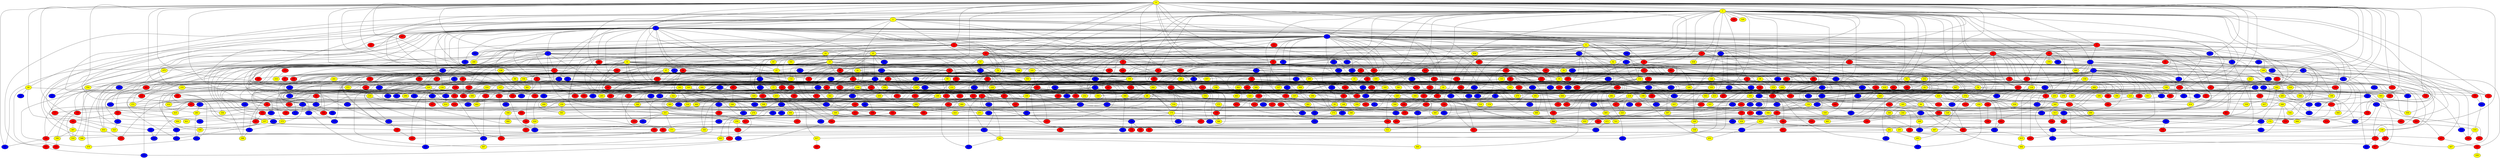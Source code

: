 graph {
0 [style = filled fillcolor = yellow];
1 [style = filled fillcolor = yellow];
2 [style = filled fillcolor = yellow];
3 [style = filled fillcolor = blue];
4 [style = filled fillcolor = blue];
5 [style = filled fillcolor = red];
6 [style = filled fillcolor = yellow];
7 [style = filled fillcolor = blue];
8 [style = filled fillcolor = red];
9 [style = filled fillcolor = blue];
10 [style = filled fillcolor = yellow];
11 [style = filled fillcolor = red];
12 [style = filled fillcolor = red];
13 [style = filled fillcolor = blue];
14 [style = filled fillcolor = yellow];
15 [style = filled fillcolor = yellow];
16 [style = filled fillcolor = yellow];
17 [style = filled fillcolor = red];
18 [style = filled fillcolor = red];
19 [style = filled fillcolor = yellow];
20 [style = filled fillcolor = blue];
21 [style = filled fillcolor = red];
22 [style = filled fillcolor = red];
23 [style = filled fillcolor = yellow];
24 [style = filled fillcolor = red];
25 [style = filled fillcolor = yellow];
26 [style = filled fillcolor = yellow];
27 [style = filled fillcolor = yellow];
28 [style = filled fillcolor = red];
29 [style = filled fillcolor = red];
30 [style = filled fillcolor = red];
31 [style = filled fillcolor = yellow];
32 [style = filled fillcolor = yellow];
33 [style = filled fillcolor = yellow];
34 [style = filled fillcolor = red];
35 [style = filled fillcolor = red];
36 [style = filled fillcolor = red];
37 [style = filled fillcolor = yellow];
38 [style = filled fillcolor = yellow];
39 [style = filled fillcolor = red];
40 [style = filled fillcolor = blue];
41 [style = filled fillcolor = blue];
42 [style = filled fillcolor = yellow];
43 [style = filled fillcolor = blue];
44 [style = filled fillcolor = red];
45 [style = filled fillcolor = yellow];
46 [style = filled fillcolor = blue];
47 [style = filled fillcolor = blue];
48 [style = filled fillcolor = blue];
49 [style = filled fillcolor = red];
50 [style = filled fillcolor = blue];
51 [style = filled fillcolor = blue];
52 [style = filled fillcolor = blue];
53 [style = filled fillcolor = blue];
54 [style = filled fillcolor = red];
55 [style = filled fillcolor = blue];
56 [style = filled fillcolor = red];
57 [style = filled fillcolor = red];
58 [style = filled fillcolor = blue];
59 [style = filled fillcolor = blue];
60 [style = filled fillcolor = yellow];
61 [style = filled fillcolor = blue];
62 [style = filled fillcolor = yellow];
63 [style = filled fillcolor = red];
64 [style = filled fillcolor = red];
65 [style = filled fillcolor = red];
66 [style = filled fillcolor = red];
67 [style = filled fillcolor = red];
68 [style = filled fillcolor = yellow];
69 [style = filled fillcolor = yellow];
70 [style = filled fillcolor = red];
71 [style = filled fillcolor = red];
72 [style = filled fillcolor = blue];
73 [style = filled fillcolor = blue];
74 [style = filled fillcolor = blue];
75 [style = filled fillcolor = yellow];
76 [style = filled fillcolor = yellow];
77 [style = filled fillcolor = yellow];
78 [style = filled fillcolor = yellow];
79 [style = filled fillcolor = blue];
80 [style = filled fillcolor = blue];
81 [style = filled fillcolor = red];
82 [style = filled fillcolor = blue];
83 [style = filled fillcolor = red];
84 [style = filled fillcolor = yellow];
85 [style = filled fillcolor = yellow];
86 [style = filled fillcolor = blue];
87 [style = filled fillcolor = red];
88 [style = filled fillcolor = blue];
89 [style = filled fillcolor = blue];
90 [style = filled fillcolor = blue];
91 [style = filled fillcolor = red];
92 [style = filled fillcolor = red];
93 [style = filled fillcolor = red];
94 [style = filled fillcolor = red];
95 [style = filled fillcolor = blue];
96 [style = filled fillcolor = blue];
97 [style = filled fillcolor = red];
98 [style = filled fillcolor = yellow];
99 [style = filled fillcolor = red];
100 [style = filled fillcolor = blue];
101 [style = filled fillcolor = blue];
102 [style = filled fillcolor = red];
103 [style = filled fillcolor = yellow];
104 [style = filled fillcolor = yellow];
105 [style = filled fillcolor = blue];
106 [style = filled fillcolor = yellow];
107 [style = filled fillcolor = blue];
108 [style = filled fillcolor = blue];
109 [style = filled fillcolor = yellow];
110 [style = filled fillcolor = blue];
111 [style = filled fillcolor = blue];
112 [style = filled fillcolor = red];
113 [style = filled fillcolor = blue];
114 [style = filled fillcolor = blue];
115 [style = filled fillcolor = red];
116 [style = filled fillcolor = yellow];
117 [style = filled fillcolor = red];
118 [style = filled fillcolor = red];
119 [style = filled fillcolor = yellow];
120 [style = filled fillcolor = red];
121 [style = filled fillcolor = yellow];
122 [style = filled fillcolor = blue];
123 [style = filled fillcolor = blue];
124 [style = filled fillcolor = blue];
125 [style = filled fillcolor = red];
126 [style = filled fillcolor = yellow];
127 [style = filled fillcolor = yellow];
128 [style = filled fillcolor = yellow];
129 [style = filled fillcolor = blue];
130 [style = filled fillcolor = blue];
131 [style = filled fillcolor = yellow];
132 [style = filled fillcolor = red];
133 [style = filled fillcolor = red];
134 [style = filled fillcolor = yellow];
135 [style = filled fillcolor = red];
136 [style = filled fillcolor = red];
137 [style = filled fillcolor = yellow];
138 [style = filled fillcolor = blue];
139 [style = filled fillcolor = red];
140 [style = filled fillcolor = red];
141 [style = filled fillcolor = blue];
142 [style = filled fillcolor = red];
143 [style = filled fillcolor = yellow];
144 [style = filled fillcolor = yellow];
145 [style = filled fillcolor = red];
146 [style = filled fillcolor = red];
147 [style = filled fillcolor = red];
148 [style = filled fillcolor = yellow];
149 [style = filled fillcolor = red];
150 [style = filled fillcolor = yellow];
151 [style = filled fillcolor = yellow];
152 [style = filled fillcolor = yellow];
153 [style = filled fillcolor = yellow];
154 [style = filled fillcolor = blue];
155 [style = filled fillcolor = red];
156 [style = filled fillcolor = red];
157 [style = filled fillcolor = red];
158 [style = filled fillcolor = yellow];
159 [style = filled fillcolor = red];
160 [style = filled fillcolor = red];
161 [style = filled fillcolor = blue];
162 [style = filled fillcolor = blue];
163 [style = filled fillcolor = yellow];
164 [style = filled fillcolor = red];
165 [style = filled fillcolor = yellow];
166 [style = filled fillcolor = yellow];
167 [style = filled fillcolor = red];
168 [style = filled fillcolor = red];
169 [style = filled fillcolor = blue];
170 [style = filled fillcolor = blue];
171 [style = filled fillcolor = yellow];
172 [style = filled fillcolor = yellow];
173 [style = filled fillcolor = blue];
174 [style = filled fillcolor = red];
175 [style = filled fillcolor = yellow];
176 [style = filled fillcolor = red];
177 [style = filled fillcolor = blue];
178 [style = filled fillcolor = red];
179 [style = filled fillcolor = red];
180 [style = filled fillcolor = yellow];
181 [style = filled fillcolor = red];
182 [style = filled fillcolor = blue];
183 [style = filled fillcolor = yellow];
184 [style = filled fillcolor = blue];
185 [style = filled fillcolor = yellow];
186 [style = filled fillcolor = red];
187 [style = filled fillcolor = red];
188 [style = filled fillcolor = blue];
189 [style = filled fillcolor = yellow];
190 [style = filled fillcolor = yellow];
191 [style = filled fillcolor = blue];
192 [style = filled fillcolor = red];
193 [style = filled fillcolor = red];
194 [style = filled fillcolor = blue];
195 [style = filled fillcolor = yellow];
196 [style = filled fillcolor = red];
197 [style = filled fillcolor = blue];
198 [style = filled fillcolor = blue];
199 [style = filled fillcolor = yellow];
200 [style = filled fillcolor = red];
201 [style = filled fillcolor = blue];
202 [style = filled fillcolor = red];
203 [style = filled fillcolor = blue];
204 [style = filled fillcolor = red];
205 [style = filled fillcolor = blue];
206 [style = filled fillcolor = yellow];
207 [style = filled fillcolor = red];
208 [style = filled fillcolor = red];
209 [style = filled fillcolor = red];
210 [style = filled fillcolor = yellow];
211 [style = filled fillcolor = blue];
212 [style = filled fillcolor = red];
213 [style = filled fillcolor = red];
214 [style = filled fillcolor = yellow];
215 [style = filled fillcolor = red];
216 [style = filled fillcolor = yellow];
217 [style = filled fillcolor = red];
218 [style = filled fillcolor = blue];
219 [style = filled fillcolor = blue];
220 [style = filled fillcolor = yellow];
221 [style = filled fillcolor = yellow];
222 [style = filled fillcolor = blue];
223 [style = filled fillcolor = yellow];
224 [style = filled fillcolor = yellow];
225 [style = filled fillcolor = blue];
226 [style = filled fillcolor = red];
227 [style = filled fillcolor = red];
228 [style = filled fillcolor = yellow];
229 [style = filled fillcolor = red];
230 [style = filled fillcolor = red];
231 [style = filled fillcolor = yellow];
232 [style = filled fillcolor = yellow];
233 [style = filled fillcolor = blue];
234 [style = filled fillcolor = red];
235 [style = filled fillcolor = red];
236 [style = filled fillcolor = blue];
237 [style = filled fillcolor = blue];
238 [style = filled fillcolor = yellow];
239 [style = filled fillcolor = red];
240 [style = filled fillcolor = red];
241 [style = filled fillcolor = yellow];
242 [style = filled fillcolor = yellow];
243 [style = filled fillcolor = red];
244 [style = filled fillcolor = yellow];
245 [style = filled fillcolor = red];
246 [style = filled fillcolor = red];
247 [style = filled fillcolor = red];
248 [style = filled fillcolor = red];
249 [style = filled fillcolor = yellow];
250 [style = filled fillcolor = yellow];
251 [style = filled fillcolor = yellow];
252 [style = filled fillcolor = yellow];
253 [style = filled fillcolor = red];
254 [style = filled fillcolor = red];
255 [style = filled fillcolor = red];
256 [style = filled fillcolor = yellow];
257 [style = filled fillcolor = yellow];
258 [style = filled fillcolor = red];
259 [style = filled fillcolor = yellow];
260 [style = filled fillcolor = blue];
261 [style = filled fillcolor = blue];
262 [style = filled fillcolor = yellow];
263 [style = filled fillcolor = red];
264 [style = filled fillcolor = red];
265 [style = filled fillcolor = yellow];
266 [style = filled fillcolor = yellow];
267 [style = filled fillcolor = blue];
268 [style = filled fillcolor = yellow];
269 [style = filled fillcolor = yellow];
270 [style = filled fillcolor = blue];
271 [style = filled fillcolor = red];
272 [style = filled fillcolor = red];
273 [style = filled fillcolor = yellow];
274 [style = filled fillcolor = yellow];
275 [style = filled fillcolor = red];
276 [style = filled fillcolor = red];
277 [style = filled fillcolor = red];
278 [style = filled fillcolor = yellow];
279 [style = filled fillcolor = red];
280 [style = filled fillcolor = yellow];
281 [style = filled fillcolor = red];
282 [style = filled fillcolor = red];
283 [style = filled fillcolor = yellow];
284 [style = filled fillcolor = blue];
285 [style = filled fillcolor = yellow];
286 [style = filled fillcolor = blue];
287 [style = filled fillcolor = blue];
288 [style = filled fillcolor = blue];
289 [style = filled fillcolor = blue];
290 [style = filled fillcolor = yellow];
291 [style = filled fillcolor = blue];
292 [style = filled fillcolor = red];
293 [style = filled fillcolor = yellow];
294 [style = filled fillcolor = yellow];
295 [style = filled fillcolor = red];
296 [style = filled fillcolor = blue];
297 [style = filled fillcolor = red];
298 [style = filled fillcolor = blue];
299 [style = filled fillcolor = red];
300 [style = filled fillcolor = yellow];
301 [style = filled fillcolor = blue];
302 [style = filled fillcolor = yellow];
303 [style = filled fillcolor = red];
304 [style = filled fillcolor = red];
305 [style = filled fillcolor = red];
306 [style = filled fillcolor = red];
307 [style = filled fillcolor = yellow];
308 [style = filled fillcolor = red];
309 [style = filled fillcolor = yellow];
310 [style = filled fillcolor = yellow];
311 [style = filled fillcolor = red];
312 [style = filled fillcolor = yellow];
313 [style = filled fillcolor = yellow];
314 [style = filled fillcolor = red];
315 [style = filled fillcolor = red];
316 [style = filled fillcolor = blue];
317 [style = filled fillcolor = red];
318 [style = filled fillcolor = yellow];
319 [style = filled fillcolor = yellow];
320 [style = filled fillcolor = red];
321 [style = filled fillcolor = red];
322 [style = filled fillcolor = yellow];
323 [style = filled fillcolor = red];
324 [style = filled fillcolor = blue];
325 [style = filled fillcolor = yellow];
326 [style = filled fillcolor = red];
327 [style = filled fillcolor = red];
328 [style = filled fillcolor = blue];
329 [style = filled fillcolor = yellow];
330 [style = filled fillcolor = blue];
331 [style = filled fillcolor = red];
332 [style = filled fillcolor = blue];
333 [style = filled fillcolor = blue];
334 [style = filled fillcolor = yellow];
335 [style = filled fillcolor = yellow];
336 [style = filled fillcolor = yellow];
337 [style = filled fillcolor = yellow];
338 [style = filled fillcolor = yellow];
339 [style = filled fillcolor = red];
340 [style = filled fillcolor = blue];
341 [style = filled fillcolor = red];
342 [style = filled fillcolor = yellow];
343 [style = filled fillcolor = red];
344 [style = filled fillcolor = yellow];
345 [style = filled fillcolor = yellow];
346 [style = filled fillcolor = red];
347 [style = filled fillcolor = red];
348 [style = filled fillcolor = red];
349 [style = filled fillcolor = yellow];
350 [style = filled fillcolor = yellow];
351 [style = filled fillcolor = blue];
352 [style = filled fillcolor = red];
353 [style = filled fillcolor = red];
354 [style = filled fillcolor = yellow];
355 [style = filled fillcolor = red];
356 [style = filled fillcolor = yellow];
357 [style = filled fillcolor = red];
358 [style = filled fillcolor = yellow];
359 [style = filled fillcolor = yellow];
360 [style = filled fillcolor = red];
361 [style = filled fillcolor = yellow];
362 [style = filled fillcolor = red];
363 [style = filled fillcolor = red];
364 [style = filled fillcolor = yellow];
365 [style = filled fillcolor = red];
366 [style = filled fillcolor = red];
367 [style = filled fillcolor = blue];
368 [style = filled fillcolor = yellow];
369 [style = filled fillcolor = red];
370 [style = filled fillcolor = blue];
371 [style = filled fillcolor = red];
372 [style = filled fillcolor = yellow];
373 [style = filled fillcolor = blue];
374 [style = filled fillcolor = yellow];
375 [style = filled fillcolor = yellow];
376 [style = filled fillcolor = yellow];
377 [style = filled fillcolor = red];
378 [style = filled fillcolor = blue];
379 [style = filled fillcolor = blue];
380 [style = filled fillcolor = yellow];
381 [style = filled fillcolor = blue];
382 [style = filled fillcolor = yellow];
383 [style = filled fillcolor = blue];
384 [style = filled fillcolor = blue];
385 [style = filled fillcolor = blue];
386 [style = filled fillcolor = red];
387 [style = filled fillcolor = red];
388 [style = filled fillcolor = red];
389 [style = filled fillcolor = red];
390 [style = filled fillcolor = blue];
391 [style = filled fillcolor = yellow];
392 [style = filled fillcolor = blue];
393 [style = filled fillcolor = red];
394 [style = filled fillcolor = yellow];
395 [style = filled fillcolor = yellow];
396 [style = filled fillcolor = red];
397 [style = filled fillcolor = yellow];
398 [style = filled fillcolor = red];
399 [style = filled fillcolor = yellow];
400 [style = filled fillcolor = yellow];
401 [style = filled fillcolor = blue];
402 [style = filled fillcolor = blue];
403 [style = filled fillcolor = blue];
404 [style = filled fillcolor = yellow];
405 [style = filled fillcolor = blue];
406 [style = filled fillcolor = blue];
407 [style = filled fillcolor = red];
408 [style = filled fillcolor = yellow];
409 [style = filled fillcolor = yellow];
410 [style = filled fillcolor = yellow];
411 [style = filled fillcolor = red];
412 [style = filled fillcolor = red];
413 [style = filled fillcolor = yellow];
414 [style = filled fillcolor = yellow];
415 [style = filled fillcolor = red];
416 [style = filled fillcolor = yellow];
417 [style = filled fillcolor = red];
418 [style = filled fillcolor = yellow];
419 [style = filled fillcolor = blue];
420 [style = filled fillcolor = yellow];
421 [style = filled fillcolor = blue];
422 [style = filled fillcolor = blue];
423 [style = filled fillcolor = blue];
424 [style = filled fillcolor = blue];
425 [style = filled fillcolor = red];
426 [style = filled fillcolor = yellow];
427 [style = filled fillcolor = yellow];
428 [style = filled fillcolor = red];
429 [style = filled fillcolor = yellow];
430 [style = filled fillcolor = blue];
431 [style = filled fillcolor = red];
432 [style = filled fillcolor = red];
433 [style = filled fillcolor = yellow];
434 [style = filled fillcolor = red];
435 [style = filled fillcolor = blue];
436 [style = filled fillcolor = yellow];
437 [style = filled fillcolor = blue];
438 [style = filled fillcolor = red];
439 [style = filled fillcolor = blue];
440 [style = filled fillcolor = red];
441 [style = filled fillcolor = blue];
442 [style = filled fillcolor = red];
443 [style = filled fillcolor = blue];
444 [style = filled fillcolor = red];
445 [style = filled fillcolor = blue];
446 [style = filled fillcolor = yellow];
447 [style = filled fillcolor = red];
448 [style = filled fillcolor = blue];
449 [style = filled fillcolor = blue];
450 [style = filled fillcolor = yellow];
451 [style = filled fillcolor = yellow];
452 [style = filled fillcolor = blue];
453 [style = filled fillcolor = yellow];
454 [style = filled fillcolor = blue];
455 [style = filled fillcolor = yellow];
456 [style = filled fillcolor = yellow];
457 [style = filled fillcolor = yellow];
458 [style = filled fillcolor = blue];
459 [style = filled fillcolor = yellow];
460 [style = filled fillcolor = blue];
461 [style = filled fillcolor = red];
462 [style = filled fillcolor = red];
463 [style = filled fillcolor = red];
464 [style = filled fillcolor = red];
465 [style = filled fillcolor = yellow];
466 [style = filled fillcolor = yellow];
467 [style = filled fillcolor = yellow];
468 [style = filled fillcolor = blue];
469 [style = filled fillcolor = red];
470 [style = filled fillcolor = yellow];
471 [style = filled fillcolor = yellow];
472 [style = filled fillcolor = blue];
473 [style = filled fillcolor = yellow];
474 [style = filled fillcolor = blue];
475 [style = filled fillcolor = yellow];
476 [style = filled fillcolor = blue];
477 [style = filled fillcolor = red];
478 [style = filled fillcolor = blue];
479 [style = filled fillcolor = blue];
480 [style = filled fillcolor = yellow];
481 [style = filled fillcolor = yellow];
482 [style = filled fillcolor = red];
483 [style = filled fillcolor = yellow];
484 [style = filled fillcolor = yellow];
485 [style = filled fillcolor = yellow];
486 [style = filled fillcolor = red];
487 [style = filled fillcolor = yellow];
488 [style = filled fillcolor = yellow];
489 [style = filled fillcolor = blue];
490 [style = filled fillcolor = red];
491 [style = filled fillcolor = yellow];
492 [style = filled fillcolor = blue];
493 [style = filled fillcolor = blue];
494 [style = filled fillcolor = blue];
495 [style = filled fillcolor = blue];
496 [style = filled fillcolor = yellow];
497 [style = filled fillcolor = yellow];
498 [style = filled fillcolor = red];
499 [style = filled fillcolor = blue];
500 [style = filled fillcolor = red];
501 [style = filled fillcolor = red];
502 [style = filled fillcolor = blue];
503 [style = filled fillcolor = yellow];
504 [style = filled fillcolor = yellow];
505 [style = filled fillcolor = blue];
506 [style = filled fillcolor = yellow];
507 [style = filled fillcolor = red];
508 [style = filled fillcolor = yellow];
509 [style = filled fillcolor = yellow];
510 [style = filled fillcolor = yellow];
511 [style = filled fillcolor = yellow];
512 [style = filled fillcolor = blue];
513 [style = filled fillcolor = red];
514 [style = filled fillcolor = red];
515 [style = filled fillcolor = red];
516 [style = filled fillcolor = yellow];
517 [style = filled fillcolor = blue];
518 [style = filled fillcolor = yellow];
519 [style = filled fillcolor = red];
520 [style = filled fillcolor = red];
521 [style = filled fillcolor = yellow];
522 [style = filled fillcolor = blue];
523 [style = filled fillcolor = red];
524 [style = filled fillcolor = red];
525 [style = filled fillcolor = yellow];
526 [style = filled fillcolor = blue];
527 [style = filled fillcolor = red];
528 [style = filled fillcolor = blue];
529 [style = filled fillcolor = yellow];
530 [style = filled fillcolor = yellow];
531 [style = filled fillcolor = blue];
532 [style = filled fillcolor = red];
533 [style = filled fillcolor = blue];
534 [style = filled fillcolor = yellow];
535 [style = filled fillcolor = yellow];
536 [style = filled fillcolor = blue];
537 [style = filled fillcolor = yellow];
538 [style = filled fillcolor = yellow];
539 [style = filled fillcolor = yellow];
540 [style = filled fillcolor = red];
541 [style = filled fillcolor = yellow];
542 [style = filled fillcolor = blue];
543 [style = filled fillcolor = red];
544 [style = filled fillcolor = blue];
545 [style = filled fillcolor = blue];
546 [style = filled fillcolor = blue];
547 [style = filled fillcolor = blue];
548 [style = filled fillcolor = red];
549 [style = filled fillcolor = yellow];
550 [style = filled fillcolor = red];
551 [style = filled fillcolor = blue];
552 [style = filled fillcolor = red];
553 [style = filled fillcolor = blue];
554 [style = filled fillcolor = yellow];
555 [style = filled fillcolor = red];
556 [style = filled fillcolor = red];
557 [style = filled fillcolor = blue];
558 [style = filled fillcolor = yellow];
559 [style = filled fillcolor = red];
560 [style = filled fillcolor = red];
561 [style = filled fillcolor = blue];
562 [style = filled fillcolor = red];
563 [style = filled fillcolor = blue];
564 [style = filled fillcolor = blue];
565 [style = filled fillcolor = red];
566 [style = filled fillcolor = yellow];
567 [style = filled fillcolor = blue];
568 [style = filled fillcolor = yellow];
569 [style = filled fillcolor = yellow];
570 [style = filled fillcolor = blue];
571 [style = filled fillcolor = yellow];
572 [style = filled fillcolor = red];
573 [style = filled fillcolor = yellow];
574 [style = filled fillcolor = yellow];
575 [style = filled fillcolor = blue];
576 [style = filled fillcolor = red];
577 [style = filled fillcolor = blue];
578 [style = filled fillcolor = blue];
579 [style = filled fillcolor = yellow];
580 [style = filled fillcolor = blue];
581 [style = filled fillcolor = blue];
582 [style = filled fillcolor = red];
583 [style = filled fillcolor = blue];
584 [style = filled fillcolor = blue];
585 [style = filled fillcolor = yellow];
586 [style = filled fillcolor = red];
587 [style = filled fillcolor = blue];
588 [style = filled fillcolor = yellow];
589 [style = filled fillcolor = yellow];
590 [style = filled fillcolor = red];
591 [style = filled fillcolor = blue];
592 [style = filled fillcolor = red];
593 [style = filled fillcolor = yellow];
594 [style = filled fillcolor = red];
595 [style = filled fillcolor = red];
596 [style = filled fillcolor = yellow];
597 [style = filled fillcolor = blue];
598 [style = filled fillcolor = yellow];
599 [style = filled fillcolor = red];
600 [style = filled fillcolor = blue];
601 [style = filled fillcolor = yellow];
602 [style = filled fillcolor = yellow];
603 [style = filled fillcolor = blue];
604 [style = filled fillcolor = red];
605 [style = filled fillcolor = yellow];
606 [style = filled fillcolor = blue];
607 [style = filled fillcolor = red];
608 [style = filled fillcolor = yellow];
609 [style = filled fillcolor = yellow];
610 [style = filled fillcolor = red];
611 [style = filled fillcolor = yellow];
612 [style = filled fillcolor = blue];
613 [style = filled fillcolor = blue];
614 [style = filled fillcolor = yellow];
615 [style = filled fillcolor = yellow];
616 [style = filled fillcolor = red];
617 [style = filled fillcolor = yellow];
618 [style = filled fillcolor = blue];
619 [style = filled fillcolor = blue];
620 [style = filled fillcolor = red];
621 [style = filled fillcolor = yellow];
622 [style = filled fillcolor = blue];
623 [style = filled fillcolor = red];
624 [style = filled fillcolor = yellow];
625 [style = filled fillcolor = red];
626 [style = filled fillcolor = red];
627 [style = filled fillcolor = yellow];
628 [style = filled fillcolor = yellow];
629 [style = filled fillcolor = red];
630 [style = filled fillcolor = red];
631 [style = filled fillcolor = red];
632 [style = filled fillcolor = red];
633 [style = filled fillcolor = yellow];
634 [style = filled fillcolor = yellow];
635 [style = filled fillcolor = blue];
636 [style = filled fillcolor = blue];
637 [style = filled fillcolor = yellow];
638 [style = filled fillcolor = yellow];
639 [style = filled fillcolor = yellow];
640 [style = filled fillcolor = blue];
641 [style = filled fillcolor = red];
642 [style = filled fillcolor = blue];
643 [style = filled fillcolor = yellow];
644 [style = filled fillcolor = red];
645 [style = filled fillcolor = red];
646 [style = filled fillcolor = red];
647 [style = filled fillcolor = blue];
648 [style = filled fillcolor = yellow];
649 [style = filled fillcolor = red];
650 [style = filled fillcolor = red];
651 [style = filled fillcolor = blue];
652 [style = filled fillcolor = red];
653 [style = filled fillcolor = red];
654 [style = filled fillcolor = blue];
655 [style = filled fillcolor = red];
656 [style = filled fillcolor = yellow];
657 [style = filled fillcolor = blue];
658 [style = filled fillcolor = blue];
659 [style = filled fillcolor = red];
660 [style = filled fillcolor = yellow];
661 [style = filled fillcolor = blue];
662 [style = filled fillcolor = red];
663 [style = filled fillcolor = yellow];
664 [style = filled fillcolor = blue];
665 [style = filled fillcolor = red];
666 [style = filled fillcolor = blue];
667 [style = filled fillcolor = blue];
668 [style = filled fillcolor = blue];
669 [style = filled fillcolor = yellow];
670 [style = filled fillcolor = red];
671 [style = filled fillcolor = red];
672 [style = filled fillcolor = blue];
673 [style = filled fillcolor = red];
674 [style = filled fillcolor = red];
675 [style = filled fillcolor = blue];
676 [style = filled fillcolor = yellow];
677 [style = filled fillcolor = red];
678 [style = filled fillcolor = blue];
679 [style = filled fillcolor = red];
680 [style = filled fillcolor = yellow];
681 [style = filled fillcolor = blue];
682 [style = filled fillcolor = blue];
683 [style = filled fillcolor = red];
684 [style = filled fillcolor = blue];
685 [style = filled fillcolor = red];
686 [style = filled fillcolor = yellow];
687 [style = filled fillcolor = blue];
688 [style = filled fillcolor = red];
689 [style = filled fillcolor = yellow];
690 [style = filled fillcolor = red];
691 [style = filled fillcolor = red];
692 [style = filled fillcolor = yellow];
693 [style = filled fillcolor = yellow];
694 [style = filled fillcolor = yellow];
695 [style = filled fillcolor = blue];
696 [style = filled fillcolor = red];
697 [style = filled fillcolor = yellow];
0 -- 5;
0 -- 6;
0 -- 8;
0 -- 9;
0 -- 10;
0 -- 17;
0 -- 18;
0 -- 22;
0 -- 24;
0 -- 30;
0 -- 39;
0 -- 41;
0 -- 58;
0 -- 59;
0 -- 63;
0 -- 69;
0 -- 74;
0 -- 85;
0 -- 97;
0 -- 103;
0 -- 108;
0 -- 124;
0 -- 149;
0 -- 160;
0 -- 173;
0 -- 209;
0 -- 220;
0 -- 222;
0 -- 231;
0 -- 233;
0 -- 238;
0 -- 257;
0 -- 264;
0 -- 4;
0 -- 3;
0 -- 2;
0 -- 1;
0 -- 271;
0 -- 296;
0 -- 333;
0 -- 542;
0 -- 548;
0 -- 564;
0 -- 590;
1 -- 2;
1 -- 3;
1 -- 4;
1 -- 7;
1 -- 8;
1 -- 11;
1 -- 12;
1 -- 21;
1 -- 30;
1 -- 36;
1 -- 43;
1 -- 46;
1 -- 50;
1 -- 51;
1 -- 62;
1 -- 78;
1 -- 81;
1 -- 87;
1 -- 121;
1 -- 132;
1 -- 146;
1 -- 150;
1 -- 151;
1 -- 164;
1 -- 166;
1 -- 187;
1 -- 244;
1 -- 284;
1 -- 303;
1 -- 306;
1 -- 317;
1 -- 329;
1 -- 357;
1 -- 390;
1 -- 426;
1 -- 431;
1 -- 432;
1 -- 444;
1 -- 449;
1 -- 450;
1 -- 497;
1 -- 513;
1 -- 516;
1 -- 529;
1 -- 573;
1 -- 642;
2 -- 3;
2 -- 6;
2 -- 12;
2 -- 16;
2 -- 23;
2 -- 44;
2 -- 45;
2 -- 49;
2 -- 52;
2 -- 104;
2 -- 117;
2 -- 164;
2 -- 201;
2 -- 203;
2 -- 213;
2 -- 556;
2 -- 655;
3 -- 4;
3 -- 5;
3 -- 8;
3 -- 9;
3 -- 16;
3 -- 17;
3 -- 25;
3 -- 27;
3 -- 28;
3 -- 29;
3 -- 32;
3 -- 34;
3 -- 60;
3 -- 69;
3 -- 75;
3 -- 91;
3 -- 92;
3 -- 98;
3 -- 101;
3 -- 103;
3 -- 112;
3 -- 134;
3 -- 137;
3 -- 141;
3 -- 145;
3 -- 152;
3 -- 153;
3 -- 167;
3 -- 168;
3 -- 174;
3 -- 263;
3 -- 282;
3 -- 358;
3 -- 387;
3 -- 404;
3 -- 568;
3 -- 602;
3 -- 606;
3 -- 673;
3 -- 679;
4 -- 5;
4 -- 6;
4 -- 13;
4 -- 18;
4 -- 22;
4 -- 25;
4 -- 30;
4 -- 33;
4 -- 37;
4 -- 50;
4 -- 53;
4 -- 54;
4 -- 55;
4 -- 71;
4 -- 79;
4 -- 82;
4 -- 116;
4 -- 119;
4 -- 131;
4 -- 133;
4 -- 138;
4 -- 150;
4 -- 175;
4 -- 185;
4 -- 187;
4 -- 188;
4 -- 254;
4 -- 258;
4 -- 266;
4 -- 272;
4 -- 352;
4 -- 359;
4 -- 413;
4 -- 476;
4 -- 478;
4 -- 503;
4 -- 506;
4 -- 517;
4 -- 519;
4 -- 523;
4 -- 545;
4 -- 547;
4 -- 554;
4 -- 574;
4 -- 585;
4 -- 594;
4 -- 652;
4 -- 656;
4 -- 669;
4 -- 685;
5 -- 7;
5 -- 10;
5 -- 11;
5 -- 15;
5 -- 19;
5 -- 22;
5 -- 40;
5 -- 51;
5 -- 64;
5 -- 83;
5 -- 94;
5 -- 148;
5 -- 198;
5 -- 199;
5 -- 255;
5 -- 327;
5 -- 337;
5 -- 475;
5 -- 498;
5 -- 525;
5 -- 570;
5 -- 598;
5 -- 606;
5 -- 623;
6 -- 7;
6 -- 9;
6 -- 10;
6 -- 19;
6 -- 20;
6 -- 35;
6 -- 36;
6 -- 48;
6 -- 61;
6 -- 74;
6 -- 87;
6 -- 88;
6 -- 101;
6 -- 110;
6 -- 122;
6 -- 174;
6 -- 186;
6 -- 189;
6 -- 225;
6 -- 242;
6 -- 449;
6 -- 468;
6 -- 542;
6 -- 634;
6 -- 688;
6 -- 691;
7 -- 14;
7 -- 24;
7 -- 32;
7 -- 79;
7 -- 118;
7 -- 159;
7 -- 160;
7 -- 169;
7 -- 214;
7 -- 365;
7 -- 490;
7 -- 690;
8 -- 11;
8 -- 12;
8 -- 13;
8 -- 21;
8 -- 31;
8 -- 32;
8 -- 35;
8 -- 42;
8 -- 74;
8 -- 109;
8 -- 128;
8 -- 182;
8 -- 226;
8 -- 452;
8 -- 461;
8 -- 474;
8 -- 542;
9 -- 14;
9 -- 17;
9 -- 61;
9 -- 75;
9 -- 121;
9 -- 139;
9 -- 179;
9 -- 201;
9 -- 251;
9 -- 266;
9 -- 540;
9 -- 563;
10 -- 14;
10 -- 15;
11 -- 13;
11 -- 24;
11 -- 28;
11 -- 42;
11 -- 59;
11 -- 62;
11 -- 70;
11 -- 76;
11 -- 82;
11 -- 206;
11 -- 222;
11 -- 339;
11 -- 370;
11 -- 515;
11 -- 562;
11 -- 627;
11 -- 648;
11 -- 673;
12 -- 15;
12 -- 18;
12 -- 37;
12 -- 91;
12 -- 101;
12 -- 131;
12 -- 176;
12 -- 178;
12 -- 191;
12 -- 462;
12 -- 500;
12 -- 638;
12 -- 646;
13 -- 20;
13 -- 34;
13 -- 86;
13 -- 90;
13 -- 215;
13 -- 242;
13 -- 285;
13 -- 669;
14 -- 31;
14 -- 36;
14 -- 54;
14 -- 65;
14 -- 67;
14 -- 111;
14 -- 114;
14 -- 163;
14 -- 245;
14 -- 270;
14 -- 384;
14 -- 397;
14 -- 437;
14 -- 475;
14 -- 492;
14 -- 506;
14 -- 564;
15 -- 16;
15 -- 26;
15 -- 46;
15 -- 51;
15 -- 57;
15 -- 94;
15 -- 104;
15 -- 110;
15 -- 121;
15 -- 135;
15 -- 152;
15 -- 155;
15 -- 160;
15 -- 161;
15 -- 226;
15 -- 280;
15 -- 304;
15 -- 360;
15 -- 417;
15 -- 526;
15 -- 576;
15 -- 589;
15 -- 642;
15 -- 652;
15 -- 666;
16 -- 212;
16 -- 300;
16 -- 339;
16 -- 340;
16 -- 345;
16 -- 385;
16 -- 546;
17 -- 19;
17 -- 33;
17 -- 39;
17 -- 43;
17 -- 67;
17 -- 96;
17 -- 138;
17 -- 154;
17 -- 196;
17 -- 265;
17 -- 360;
17 -- 372;
17 -- 410;
17 -- 416;
17 -- 465;
18 -- 20;
18 -- 27;
18 -- 76;
18 -- 83;
18 -- 85;
18 -- 100;
18 -- 136;
18 -- 194;
18 -- 210;
18 -- 287;
18 -- 365;
18 -- 389;
18 -- 418;
18 -- 436;
18 -- 534;
18 -- 591;
18 -- 662;
19 -- 78;
19 -- 159;
19 -- 187;
19 -- 326;
19 -- 566;
20 -- 26;
20 -- 34;
20 -- 35;
20 -- 56;
20 -- 61;
20 -- 64;
20 -- 78;
20 -- 127;
20 -- 215;
20 -- 268;
20 -- 278;
20 -- 308;
20 -- 331;
20 -- 402;
20 -- 414;
20 -- 422;
20 -- 505;
20 -- 586;
20 -- 611;
21 -- 29;
21 -- 67;
21 -- 116;
21 -- 122;
21 -- 192;
21 -- 313;
21 -- 376;
21 -- 520;
21 -- 587;
21 -- 595;
21 -- 684;
22 -- 23;
22 -- 45;
22 -- 48;
22 -- 70;
22 -- 75;
22 -- 92;
22 -- 100;
22 -- 104;
22 -- 136;
22 -- 141;
22 -- 142;
22 -- 184;
22 -- 257;
22 -- 282;
22 -- 301;
22 -- 347;
22 -- 453;
22 -- 541;
22 -- 614;
22 -- 625;
22 -- 680;
23 -- 41;
23 -- 81;
23 -- 644;
24 -- 33;
24 -- 38;
24 -- 48;
24 -- 73;
24 -- 92;
24 -- 122;
24 -- 152;
24 -- 177;
24 -- 193;
24 -- 241;
24 -- 280;
24 -- 336;
24 -- 427;
25 -- 27;
25 -- 28;
25 -- 29;
25 -- 53;
25 -- 57;
25 -- 66;
25 -- 72;
25 -- 102;
25 -- 123;
25 -- 125;
25 -- 145;
25 -- 176;
25 -- 200;
25 -- 210;
25 -- 249;
25 -- 274;
25 -- 326;
25 -- 363;
25 -- 447;
25 -- 567;
25 -- 676;
25 -- 685;
26 -- 47;
26 -- 227;
26 -- 463;
27 -- 56;
27 -- 147;
27 -- 179;
27 -- 223;
27 -- 236;
27 -- 267;
27 -- 408;
28 -- 60;
28 -- 106;
28 -- 120;
28 -- 144;
28 -- 355;
28 -- 412;
28 -- 591;
28 -- 601;
28 -- 623;
29 -- 37;
29 -- 42;
29 -- 66;
29 -- 158;
29 -- 255;
29 -- 364;
29 -- 562;
29 -- 626;
30 -- 40;
30 -- 84;
30 -- 107;
30 -- 130;
30 -- 378;
30 -- 532;
31 -- 57;
31 -- 65;
31 -- 96;
31 -- 102;
31 -- 407;
32 -- 230;
32 -- 369;
32 -- 481;
33 -- 50;
33 -- 286;
34 -- 43;
34 -- 47;
34 -- 84;
34 -- 112;
34 -- 181;
34 -- 319;
34 -- 320;
34 -- 521;
34 -- 696;
35 -- 55;
35 -- 186;
35 -- 673;
36 -- 163;
36 -- 178;
36 -- 183;
36 -- 213;
36 -- 327;
36 -- 361;
36 -- 599;
36 -- 654;
36 -- 680;
37 -- 38;
37 -- 97;
37 -- 99;
37 -- 161;
37 -- 276;
37 -- 294;
37 -- 378;
37 -- 530;
37 -- 548;
37 -- 582;
37 -- 631;
37 -- 680;
38 -- 46;
38 -- 235;
38 -- 285;
38 -- 351;
38 -- 579;
39 -- 71;
39 -- 86;
39 -- 294;
39 -- 515;
39 -- 533;
40 -- 44;
40 -- 261;
40 -- 284;
40 -- 657;
40 -- 663;
41 -- 53;
41 -- 80;
41 -- 100;
41 -- 119;
41 -- 156;
41 -- 276;
41 -- 386;
41 -- 389;
41 -- 512;
42 -- 63;
42 -- 148;
42 -- 157;
42 -- 288;
42 -- 302;
42 -- 316;
42 -- 390;
42 -- 466;
42 -- 565;
43 -- 63;
43 -- 64;
43 -- 89;
43 -- 166;
43 -- 196;
43 -- 252;
43 -- 533;
44 -- 80;
44 -- 130;
44 -- 183;
44 -- 217;
44 -- 228;
44 -- 269;
44 -- 341;
44 -- 692;
46 -- 68;
46 -- 108;
46 -- 126;
46 -- 177;
46 -- 285;
46 -- 553;
46 -- 560;
46 -- 618;
46 -- 652;
47 -- 149;
48 -- 195;
48 -- 248;
49 -- 140;
49 -- 433;
49 -- 469;
50 -- 207;
50 -- 219;
50 -- 278;
50 -- 371;
50 -- 424;
50 -- 436;
50 -- 517;
50 -- 643;
51 -- 52;
51 -- 73;
51 -- 168;
51 -- 216;
51 -- 241;
51 -- 472;
51 -- 577;
52 -- 119;
52 -- 192;
52 -- 332;
52 -- 365;
52 -- 430;
52 -- 432;
52 -- 508;
52 -- 592;
53 -- 147;
53 -- 379;
53 -- 502;
53 -- 617;
53 -- 650;
53 -- 659;
54 -- 77;
54 -- 88;
54 -- 99;
54 -- 113;
54 -- 180;
54 -- 253;
54 -- 362;
54 -- 457;
54 -- 493;
54 -- 604;
55 -- 71;
55 -- 94;
55 -- 132;
55 -- 172;
55 -- 195;
55 -- 206;
55 -- 217;
55 -- 234;
55 -- 265;
55 -- 308;
55 -- 324;
55 -- 332;
55 -- 518;
56 -- 114;
56 -- 165;
56 -- 184;
56 -- 452;
56 -- 532;
56 -- 603;
57 -- 58;
57 -- 65;
57 -- 163;
57 -- 218;
57 -- 219;
57 -- 546;
57 -- 554;
57 -- 566;
57 -- 690;
58 -- 199;
58 -- 214;
58 -- 305;
59 -- 124;
59 -- 232;
59 -- 487;
60 -- 80;
60 -- 134;
60 -- 151;
60 -- 220;
60 -- 252;
60 -- 532;
61 -- 482;
62 -- 287;
62 -- 348;
62 -- 443;
62 -- 516;
63 -- 85;
63 -- 148;
63 -- 150;
64 -- 268;
64 -- 459;
64 -- 517;
65 -- 68;
65 -- 124;
65 -- 322;
65 -- 342;
66 -- 77;
66 -- 93;
66 -- 170;
66 -- 229;
66 -- 245;
66 -- 395;
66 -- 587;
68 -- 84;
68 -- 123;
68 -- 129;
68 -- 304;
68 -- 344;
69 -- 343;
69 -- 403;
69 -- 616;
69 -- 695;
70 -- 86;
70 -- 87;
70 -- 159;
70 -- 271;
70 -- 341;
70 -- 516;
70 -- 615;
70 -- 629;
70 -- 649;
71 -- 113;
71 -- 161;
71 -- 167;
71 -- 185;
71 -- 211;
71 -- 267;
71 -- 302;
71 -- 355;
71 -- 372;
71 -- 377;
71 -- 406;
71 -- 493;
71 -- 528;
71 -- 577;
71 -- 602;
72 -- 112;
72 -- 138;
72 -- 140;
72 -- 273;
72 -- 309;
72 -- 317;
72 -- 333;
72 -- 384;
72 -- 391;
72 -- 393;
72 -- 570;
72 -- 678;
73 -- 114;
73 -- 335;
73 -- 368;
73 -- 488;
73 -- 594;
74 -- 144;
74 -- 249;
75 -- 258;
75 -- 369;
75 -- 528;
75 -- 581;
75 -- 647;
76 -- 123;
76 -- 637;
77 -- 95;
77 -- 196;
77 -- 286;
77 -- 291;
77 -- 309;
77 -- 426;
77 -- 572;
78 -- 205;
78 -- 224;
78 -- 391;
78 -- 470;
78 -- 593;
78 -- 660;
79 -- 263;
80 -- 295;
80 -- 648;
81 -- 93;
81 -- 172;
81 -- 176;
81 -- 180;
81 -- 250;
81 -- 323;
81 -- 391;
81 -- 553;
82 -- 580;
83 -- 134;
83 -- 300;
83 -- 320;
83 -- 434;
83 -- 644;
84 -- 126;
84 -- 405;
84 -- 421;
84 -- 483;
85 -- 111;
85 -- 437;
85 -- 452;
85 -- 578;
86 -- 207;
86 -- 315;
86 -- 370;
86 -- 497;
86 -- 513;
87 -- 461;
88 -- 137;
88 -- 288;
88 -- 418;
89 -- 95;
89 -- 198;
89 -- 310;
89 -- 311;
89 -- 501;
89 -- 628;
90 -- 540;
91 -- 109;
91 -- 238;
91 -- 545;
91 -- 608;
93 -- 103;
93 -- 125;
93 -- 247;
93 -- 524;
93 -- 613;
94 -- 99;
94 -- 110;
94 -- 234;
94 -- 379;
94 -- 557;
94 -- 563;
96 -- 106;
96 -- 203;
96 -- 468;
97 -- 181;
97 -- 476;
97 -- 510;
97 -- 573;
97 -- 592;
98 -- 111;
98 -- 341;
98 -- 491;
99 -- 117;
99 -- 120;
99 -- 157;
99 -- 430;
100 -- 127;
100 -- 169;
100 -- 175;
100 -- 229;
100 -- 403;
100 -- 472;
100 -- 480;
100 -- 602;
101 -- 107;
101 -- 170;
101 -- 307;
101 -- 425;
101 -- 603;
101 -- 685;
102 -- 145;
102 -- 190;
102 -- 202;
102 -- 226;
102 -- 227;
102 -- 465;
103 -- 166;
103 -- 243;
103 -- 256;
103 -- 337;
103 -- 668;
104 -- 209;
104 -- 319;
104 -- 371;
104 -- 491;
104 -- 578;
104 -- 613;
104 -- 620;
104 -- 682;
104 -- 697;
105 -- 106;
105 -- 131;
105 -- 243;
105 -- 381;
105 -- 495;
105 -- 503;
105 -- 543;
106 -- 203;
106 -- 213;
106 -- 243;
106 -- 329;
106 -- 406;
106 -- 493;
106 -- 508;
106 -- 518;
106 -- 633;
107 -- 118;
108 -- 204;
108 -- 260;
108 -- 270;
108 -- 346;
108 -- 370;
108 -- 473;
108 -- 607;
109 -- 171;
109 -- 199;
109 -- 261;
109 -- 357;
109 -- 415;
109 -- 536;
110 -- 118;
110 -- 142;
110 -- 156;
110 -- 212;
110 -- 288;
110 -- 297;
110 -- 613;
111 -- 668;
112 -- 190;
112 -- 496;
113 -- 248;
113 -- 442;
113 -- 689;
114 -- 188;
114 -- 233;
114 -- 240;
114 -- 290;
114 -- 363;
114 -- 399;
114 -- 429;
114 -- 492;
114 -- 670;
114 -- 679;
115 -- 132;
115 -- 135;
115 -- 143;
115 -- 193;
115 -- 334;
115 -- 374;
115 -- 385;
115 -- 445;
116 -- 456;
116 -- 477;
116 -- 597;
116 -- 628;
116 -- 643;
118 -- 460;
119 -- 164;
119 -- 395;
121 -- 125;
121 -- 283;
121 -- 405;
121 -- 474;
122 -- 421;
122 -- 630;
122 -- 664;
123 -- 173;
123 -- 175;
123 -- 471;
123 -- 675;
124 -- 435;
124 -- 439;
124 -- 447;
125 -- 202;
125 -- 258;
125 -- 375;
125 -- 393;
125 -- 396;
125 -- 470;
125 -- 555;
125 -- 647;
126 -- 172;
126 -- 249;
128 -- 350;
128 -- 385;
128 -- 400;
128 -- 440;
128 -- 460;
128 -- 479;
128 -- 504;
128 -- 536;
128 -- 660;
129 -- 136;
129 -- 239;
129 -- 245;
129 -- 569;
129 -- 633;
130 -- 299;
130 -- 311;
130 -- 354;
130 -- 689;
131 -- 142;
131 -- 189;
131 -- 296;
131 -- 336;
131 -- 438;
131 -- 490;
131 -- 500;
131 -- 585;
132 -- 467;
133 -- 169;
133 -- 191;
133 -- 329;
133 -- 600;
134 -- 197;
134 -- 657;
135 -- 143;
135 -- 180;
135 -- 232;
135 -- 235;
135 -- 367;
136 -- 589;
137 -- 236;
137 -- 469;
137 -- 471;
138 -- 205;
138 -- 479;
139 -- 383;
139 -- 533;
140 -- 223;
140 -- 224;
140 -- 296;
140 -- 301;
140 -- 334;
140 -- 410;
140 -- 650;
140 -- 658;
140 -- 675;
142 -- 364;
143 -- 165;
143 -- 505;
143 -- 598;
144 -- 239;
144 -- 335;
144 -- 464;
144 -- 627;
146 -- 171;
146 -- 396;
146 -- 611;
146 -- 666;
147 -- 162;
147 -- 194;
147 -- 195;
147 -- 200;
147 -- 359;
147 -- 388;
148 -- 171;
150 -- 202;
150 -- 530;
150 -- 601;
151 -- 253;
153 -- 290;
153 -- 353;
153 -- 372;
153 -- 631;
154 -- 207;
154 -- 573;
155 -- 248;
155 -- 374;
155 -- 440;
156 -- 510;
157 -- 425;
157 -- 459;
157 -- 462;
157 -- 472;
158 -- 178;
158 -- 281;
158 -- 310;
158 -- 436;
160 -- 228;
160 -- 419;
160 -- 604;
161 -- 251;
161 -- 273;
161 -- 283;
161 -- 362;
162 -- 205;
162 -- 507;
163 -- 434;
163 -- 494;
163 -- 515;
163 -- 614;
164 -- 230;
165 -- 545;
166 -- 451;
167 -- 323;
167 -- 358;
167 -- 410;
167 -- 424;
169 -- 177;
169 -- 231;
170 -- 212;
171 -- 257;
171 -- 599;
172 -- 246;
172 -- 535;
173 -- 326;
173 -- 367;
173 -- 446;
174 -- 211;
174 -- 272;
174 -- 382;
174 -- 459;
175 -- 194;
175 -- 289;
175 -- 324;
175 -- 486;
175 -- 511;
175 -- 514;
175 -- 543;
175 -- 651;
176 -- 208;
176 -- 247;
176 -- 295;
176 -- 688;
177 -- 339;
177 -- 596;
178 -- 486;
178 -- 612;
179 -- 384;
180 -- 209;
180 -- 328;
180 -- 559;
181 -- 334;
182 -- 514;
182 -- 560;
183 -- 200;
183 -- 394;
183 -- 511;
184 -- 354;
185 -- 246;
185 -- 313;
185 -- 349;
185 -- 380;
186 -- 445;
187 -- 247;
187 -- 251;
187 -- 549;
187 -- 632;
188 -- 624;
189 -- 210;
189 -- 315;
189 -- 374;
189 -- 666;
190 -- 250;
190 -- 289;
190 -- 431;
190 -- 432;
190 -- 484;
190 -- 621;
191 -- 407;
192 -- 235;
192 -- 368;
192 -- 398;
192 -- 420;
192 -- 663;
193 -- 295;
193 -- 394;
193 -- 408;
193 -- 491;
193 -- 664;
194 -- 254;
194 -- 398;
195 -- 318;
195 -- 637;
195 -- 661;
196 -- 298;
196 -- 356;
196 -- 620;
198 -- 274;
198 -- 569;
199 -- 367;
200 -- 409;
201 -- 354;
201 -- 400;
202 -- 264;
202 -- 312;
202 -- 364;
202 -- 454;
202 -- 455;
203 -- 256;
203 -- 489;
203 -- 557;
203 -- 614;
204 -- 465;
206 -- 482;
207 -- 537;
208 -- 327;
208 -- 350;
208 -- 481;
208 -- 521;
208 -- 593;
208 -- 605;
209 -- 455;
209 -- 586;
209 -- 674;
210 -- 275;
212 -- 217;
212 -- 548;
212 -- 584;
214 -- 240;
214 -- 272;
214 -- 317;
214 -- 325;
214 -- 632;
215 -- 316;
215 -- 394;
215 -- 536;
216 -- 507;
216 -- 571;
218 -- 513;
218 -- 550;
220 -- 304;
220 -- 630;
220 -- 644;
220 -- 672;
221 -- 262;
221 -- 271;
222 -- 587;
223 -- 414;
223 -- 435;
223 -- 496;
224 -- 246;
224 -- 456;
225 -- 377;
225 -- 399;
226 -- 303;
226 -- 498;
227 -- 380;
227 -- 653;
229 -- 299;
229 -- 505;
229 -- 604;
230 -- 244;
230 -- 522;
230 -- 585;
232 -- 418;
234 -- 309;
234 -- 691;
235 -- 366;
235 -- 661;
236 -- 419;
236 -- 549;
237 -- 332;
238 -- 650;
240 -- 670;
241 -- 558;
242 -- 250;
242 -- 306;
242 -- 331;
242 -- 458;
242 -- 584;
243 -- 275;
243 -- 496;
243 -- 610;
244 -- 485;
245 -- 273;
245 -- 297;
245 -- 404;
245 -- 423;
245 -- 477;
247 -- 254;
247 -- 508;
247 -- 630;
247 -- 636;
249 -- 383;
249 -- 463;
249 -- 538;
249 -- 658;
250 -- 321;
251 -- 259;
251 -- 275;
251 -- 411;
251 -- 552;
251 -- 559;
251 -- 571;
251 -- 681;
253 -- 281;
255 -- 575;
255 -- 677;
256 -- 356;
256 -- 601;
256 -- 654;
257 -- 262;
257 -- 291;
257 -- 301;
257 -- 373;
257 -- 558;
257 -- 635;
258 -- 345;
259 -- 293;
259 -- 363;
259 -- 428;
259 -- 464;
260 -- 307;
261 -- 594;
262 -- 483;
262 -- 543;
262 -- 583;
263 -- 292;
263 -- 450;
266 -- 588;
267 -- 283;
268 -- 344;
268 -- 534;
268 -- 552;
268 -- 649;
273 -- 333;
276 -- 358;
276 -- 396;
276 -- 540;
276 -- 570;
276 -- 635;
277 -- 389;
277 -- 457;
277 -- 544;
277 -- 583;
277 -- 659;
279 -- 416;
280 -- 488;
282 -- 318;
283 -- 622;
285 -- 357;
285 -- 445;
285 -- 539;
287 -- 481;
288 -- 551;
289 -- 576;
291 -- 635;
293 -- 447;
294 -- 412;
295 -- 299;
295 -- 359;
295 -- 619;
296 -- 340;
296 -- 442;
297 -- 561;
300 -- 401;
301 -- 302;
301 -- 553;
301 -- 568;
302 -- 528;
302 -- 605;
303 -- 622;
305 -- 427;
306 -- 422;
307 -- 353;
308 -- 330;
308 -- 401;
309 -- 473;
309 -- 526;
309 -- 582;
311 -- 461;
312 -- 350;
312 -- 373;
312 -- 402;
313 -- 438;
313 -- 625;
314 -- 337;
314 -- 347;
315 -- 697;
316 -- 539;
317 -- 325;
317 -- 589;
319 -- 403;
320 -- 353;
320 -- 597;
321 -- 494;
322 -- 598;
322 -- 629;
323 -- 343;
323 -- 381;
323 -- 621;
324 -- 336;
324 -- 346;
326 -- 373;
328 -- 412;
329 -- 417;
329 -- 509;
331 -- 414;
333 -- 588;
335 -- 413;
335 -- 455;
336 -- 371;
336 -- 550;
336 -- 683;
337 -- 348;
337 -- 395;
338 -- 351;
338 -- 586;
339 -- 466;
341 -- 380;
343 -- 397;
343 -- 453;
344 -- 366;
344 -- 485;
345 -- 580;
347 -- 420;
347 -- 664;
348 -- 446;
350 -- 393;
352 -- 366;
352 -- 490;
353 -- 417;
356 -- 609;
357 -- 495;
357 -- 552;
357 -- 660;
362 -- 575;
364 -- 487;
364 -- 571;
365 -- 453;
366 -- 511;
366 -- 556;
366 -- 610;
367 -- 454;
368 -- 383;
368 -- 433;
368 -- 501;
369 -- 590;
370 -- 443;
370 -- 595;
371 -- 467;
371 -- 499;
371 -- 607;
371 -- 694;
373 -- 451;
374 -- 519;
374 -- 544;
374 -- 645;
375 -- 522;
379 -- 392;
381 -- 525;
385 -- 632;
385 -- 683;
387 -- 527;
390 -- 522;
390 -- 524;
391 -- 550;
391 -- 640;
391 -- 689;
397 -- 510;
397 -- 596;
397 -- 693;
400 -- 479;
400 -- 547;
402 -- 580;
413 -- 677;
415 -- 480;
419 -- 588;
420 -- 653;
421 -- 625;
422 -- 535;
424 -- 690;
426 -- 486;
428 -- 448;
432 -- 443;
434 -- 687;
436 -- 581;
439 -- 454;
439 -- 656;
441 -- 469;
441 -- 478;
441 -- 642;
443 -- 577;
445 -- 458;
446 -- 591;
447 -- 520;
450 -- 495;
450 -- 531;
453 -- 572;
456 -- 678;
463 -- 617;
465 -- 521;
466 -- 608;
468 -- 568;
472 -- 556;
473 -- 619;
474 -- 499;
475 -- 561;
475 -- 676;
479 -- 651;
479 -- 694;
480 -- 628;
483 -- 678;
484 -- 498;
484 -- 661;
486 -- 671;
489 -- 531;
490 -- 648;
505 -- 696;
512 -- 646;
518 -- 582;
518 -- 670;
520 -- 639;
524 -- 599;
527 -- 667;
535 -- 565;
535 -- 646;
536 -- 656;
540 -- 651;
540 -- 686;
543 -- 668;
545 -- 574;
548 -- 641;
549 -- 581;
550 -- 564;
550 -- 655;
554 -- 667;
556 -- 629;
558 -- 622;
561 -- 636;
566 -- 623;
569 -- 693;
570 -- 643;
576 -- 687;
578 -- 605;
582 -- 672;
590 -- 618;
593 -- 607;
596 -- 616;
600 -- 693;
610 -- 649;
615 -- 694;
617 -- 665;
622 -- 676;
624 -- 682;
643 -- 677;
645 -- 658;
652 -- 687;
655 -- 672;
681 -- 682;
687 -- 697;
}
